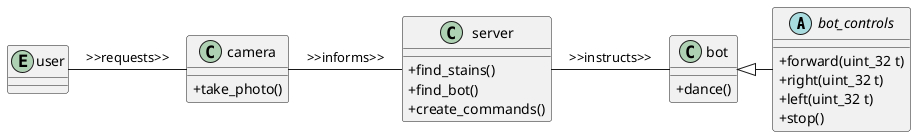 @startuml
skinparam classAttributeIconSize 0
abstract class bot_controls {
    +forward(uint_32 t)
    +right(uint_32 t)
    +left(uint_32 t)
    +stop()
}
class bot {
    +dance()
}
class server {
    +find_stains()
    +find_bot()
    +create_commands()
}
class camera {
    +take_photo()
}
entity user {}
user - camera : >>requests>>
camera - server : >>informs>>
server - bot : >>instructs>>
bot <|- bot_controls
@enduml